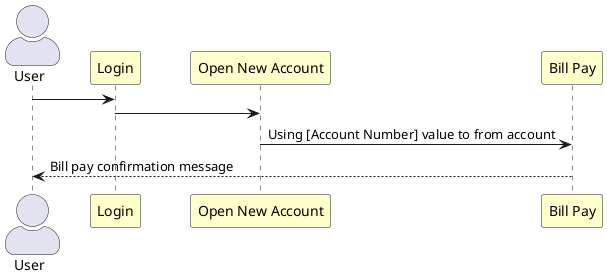 @startuml BILL_PAY_TO_NEW_ACCOUNT_FROM_EXISTING_ACCOUNT_SCENARIO

!pragma teoz true
skinparam ParticipantPadding 20
skinparam BoxPadding 10
skinparam actorStyle awesome

actor "User" as user
participant "Login" as login #BUSINESS
participant "Open New Account" as open_account #BUSINESS
participant "Bill Pay" as billpay #BUSINESS

user -> login
login -> open_account
open_account -> billpay: Using [Account Number] value to from account
billpay --> user: Bill pay confirmation message

@enduml
